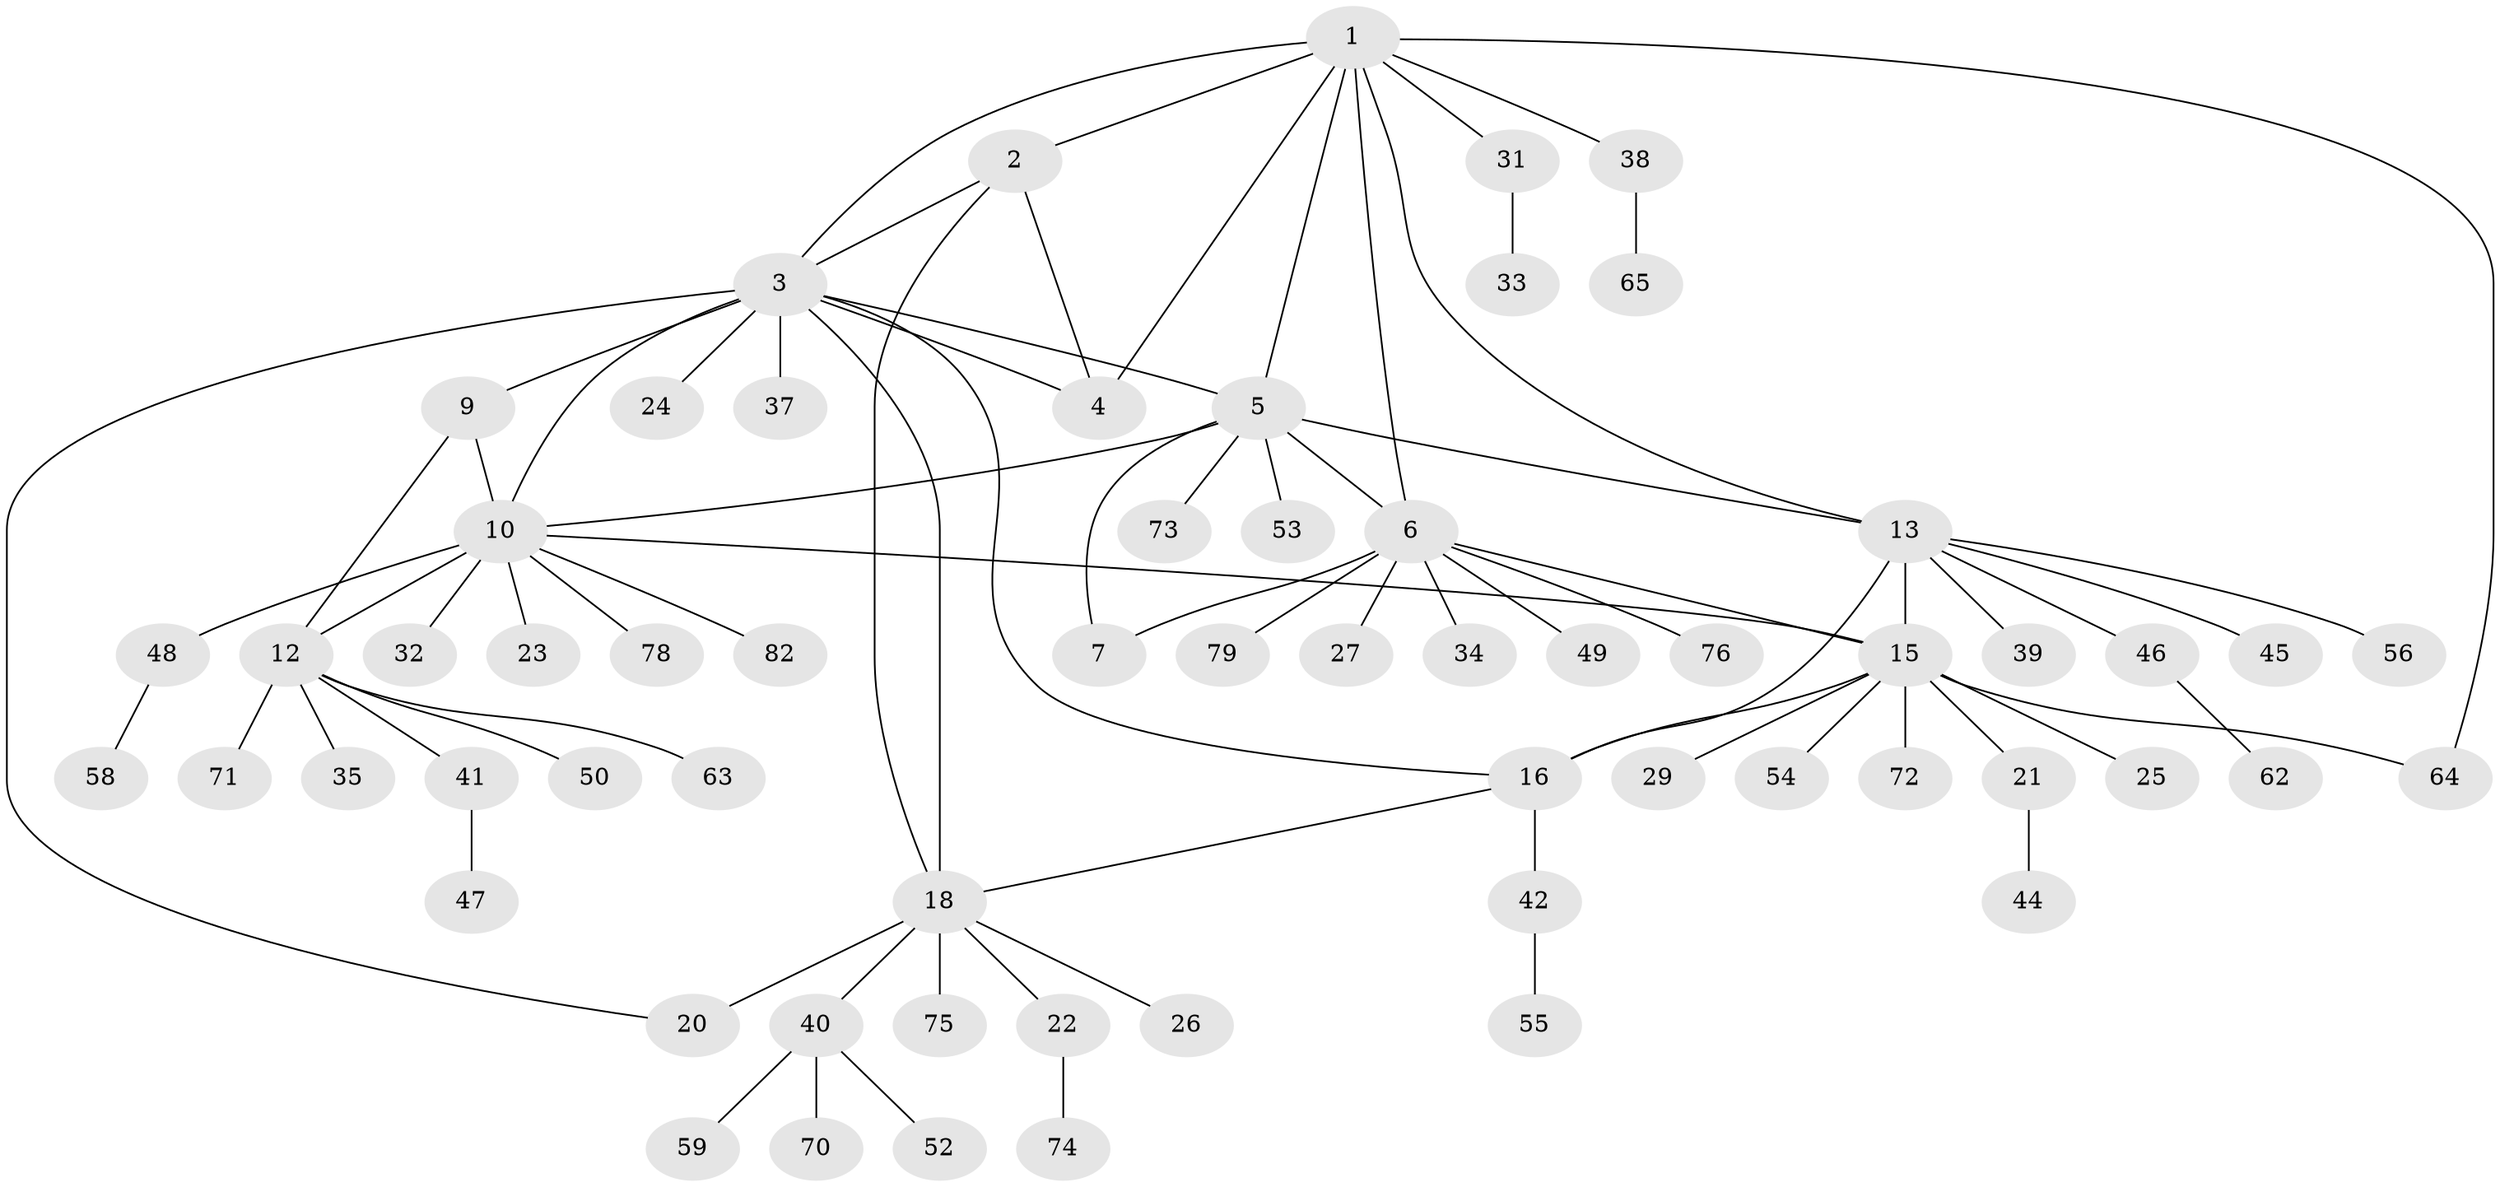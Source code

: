 // Generated by graph-tools (version 1.1) at 2025/24/03/03/25 07:24:17]
// undirected, 62 vertices, 79 edges
graph export_dot {
graph [start="1"]
  node [color=gray90,style=filled];
  1 [super="+68"];
  2 [super="+30"];
  3 [super="+17"];
  4 [super="+57"];
  5 [super="+66"];
  6 [super="+8"];
  7;
  9 [super="+69"];
  10 [super="+11"];
  12 [super="+36"];
  13 [super="+14"];
  15 [super="+28"];
  16 [super="+67"];
  18 [super="+19"];
  20;
  21 [super="+43"];
  22;
  23;
  24;
  25;
  26;
  27;
  29;
  31 [super="+61"];
  32;
  33;
  34;
  35;
  37;
  38;
  39;
  40 [super="+51"];
  41;
  42;
  44;
  45;
  46 [super="+60"];
  47;
  48;
  49;
  50;
  52;
  53;
  54;
  55 [super="+80"];
  56;
  58;
  59;
  62;
  63;
  64;
  65 [super="+77"];
  70;
  71;
  72;
  73;
  74 [super="+81"];
  75;
  76;
  78;
  79;
  82;
  1 -- 2;
  1 -- 3;
  1 -- 4;
  1 -- 5;
  1 -- 31;
  1 -- 38;
  1 -- 64;
  1 -- 6;
  1 -- 13;
  2 -- 3;
  2 -- 4;
  2 -- 18;
  3 -- 4;
  3 -- 9;
  3 -- 24;
  3 -- 37;
  3 -- 18 [weight=2];
  3 -- 20;
  3 -- 5;
  3 -- 10;
  3 -- 16;
  5 -- 6 [weight=2];
  5 -- 7;
  5 -- 53;
  5 -- 73;
  5 -- 10;
  5 -- 13;
  6 -- 7 [weight=2];
  6 -- 15;
  6 -- 27;
  6 -- 34;
  6 -- 49;
  6 -- 76;
  6 -- 79;
  9 -- 10 [weight=2];
  9 -- 12;
  10 -- 12 [weight=2];
  10 -- 23;
  10 -- 82;
  10 -- 32;
  10 -- 78;
  10 -- 15;
  10 -- 48;
  12 -- 35;
  12 -- 50;
  12 -- 63;
  12 -- 71;
  12 -- 41;
  13 -- 15 [weight=2];
  13 -- 16 [weight=2];
  13 -- 39;
  13 -- 56;
  13 -- 45;
  13 -- 46;
  15 -- 16;
  15 -- 21;
  15 -- 25;
  15 -- 29;
  15 -- 54;
  15 -- 64;
  15 -- 72;
  16 -- 18;
  16 -- 42;
  18 -- 20 [weight=2];
  18 -- 26;
  18 -- 75;
  18 -- 22;
  18 -- 40;
  21 -- 44;
  22 -- 74;
  31 -- 33;
  38 -- 65;
  40 -- 52;
  40 -- 59;
  40 -- 70;
  41 -- 47;
  42 -- 55;
  46 -- 62;
  48 -- 58;
}
